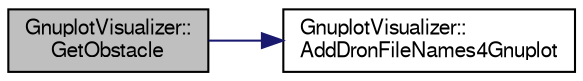 digraph "GnuplotVisualizer::GetObstacle"
{
  edge [fontname="FreeSans",fontsize="10",labelfontname="FreeSans",labelfontsize="10"];
  node [fontname="FreeSans",fontsize="10",shape=record];
  rankdir="LR";
  Node1 [label="GnuplotVisualizer::\lGetObstacle",height=0.2,width=0.4,color="black", fillcolor="grey75", style="filled", fontcolor="black"];
  Node1 -> Node2 [color="midnightblue",fontsize="10",style="solid",fontname="FreeSans"];
  Node2 [label="GnuplotVisualizer::\lAddDronFileNames4Gnuplot",height=0.2,width=0.4,color="black", fillcolor="white", style="filled",URL="$class_gnuplot_visualizer.html#a22f8dce18177af24b7b66ebac096d8a6",tooltip="Dodaje nazwy plików opisów obiektów reprezentujących drona. "];
}
